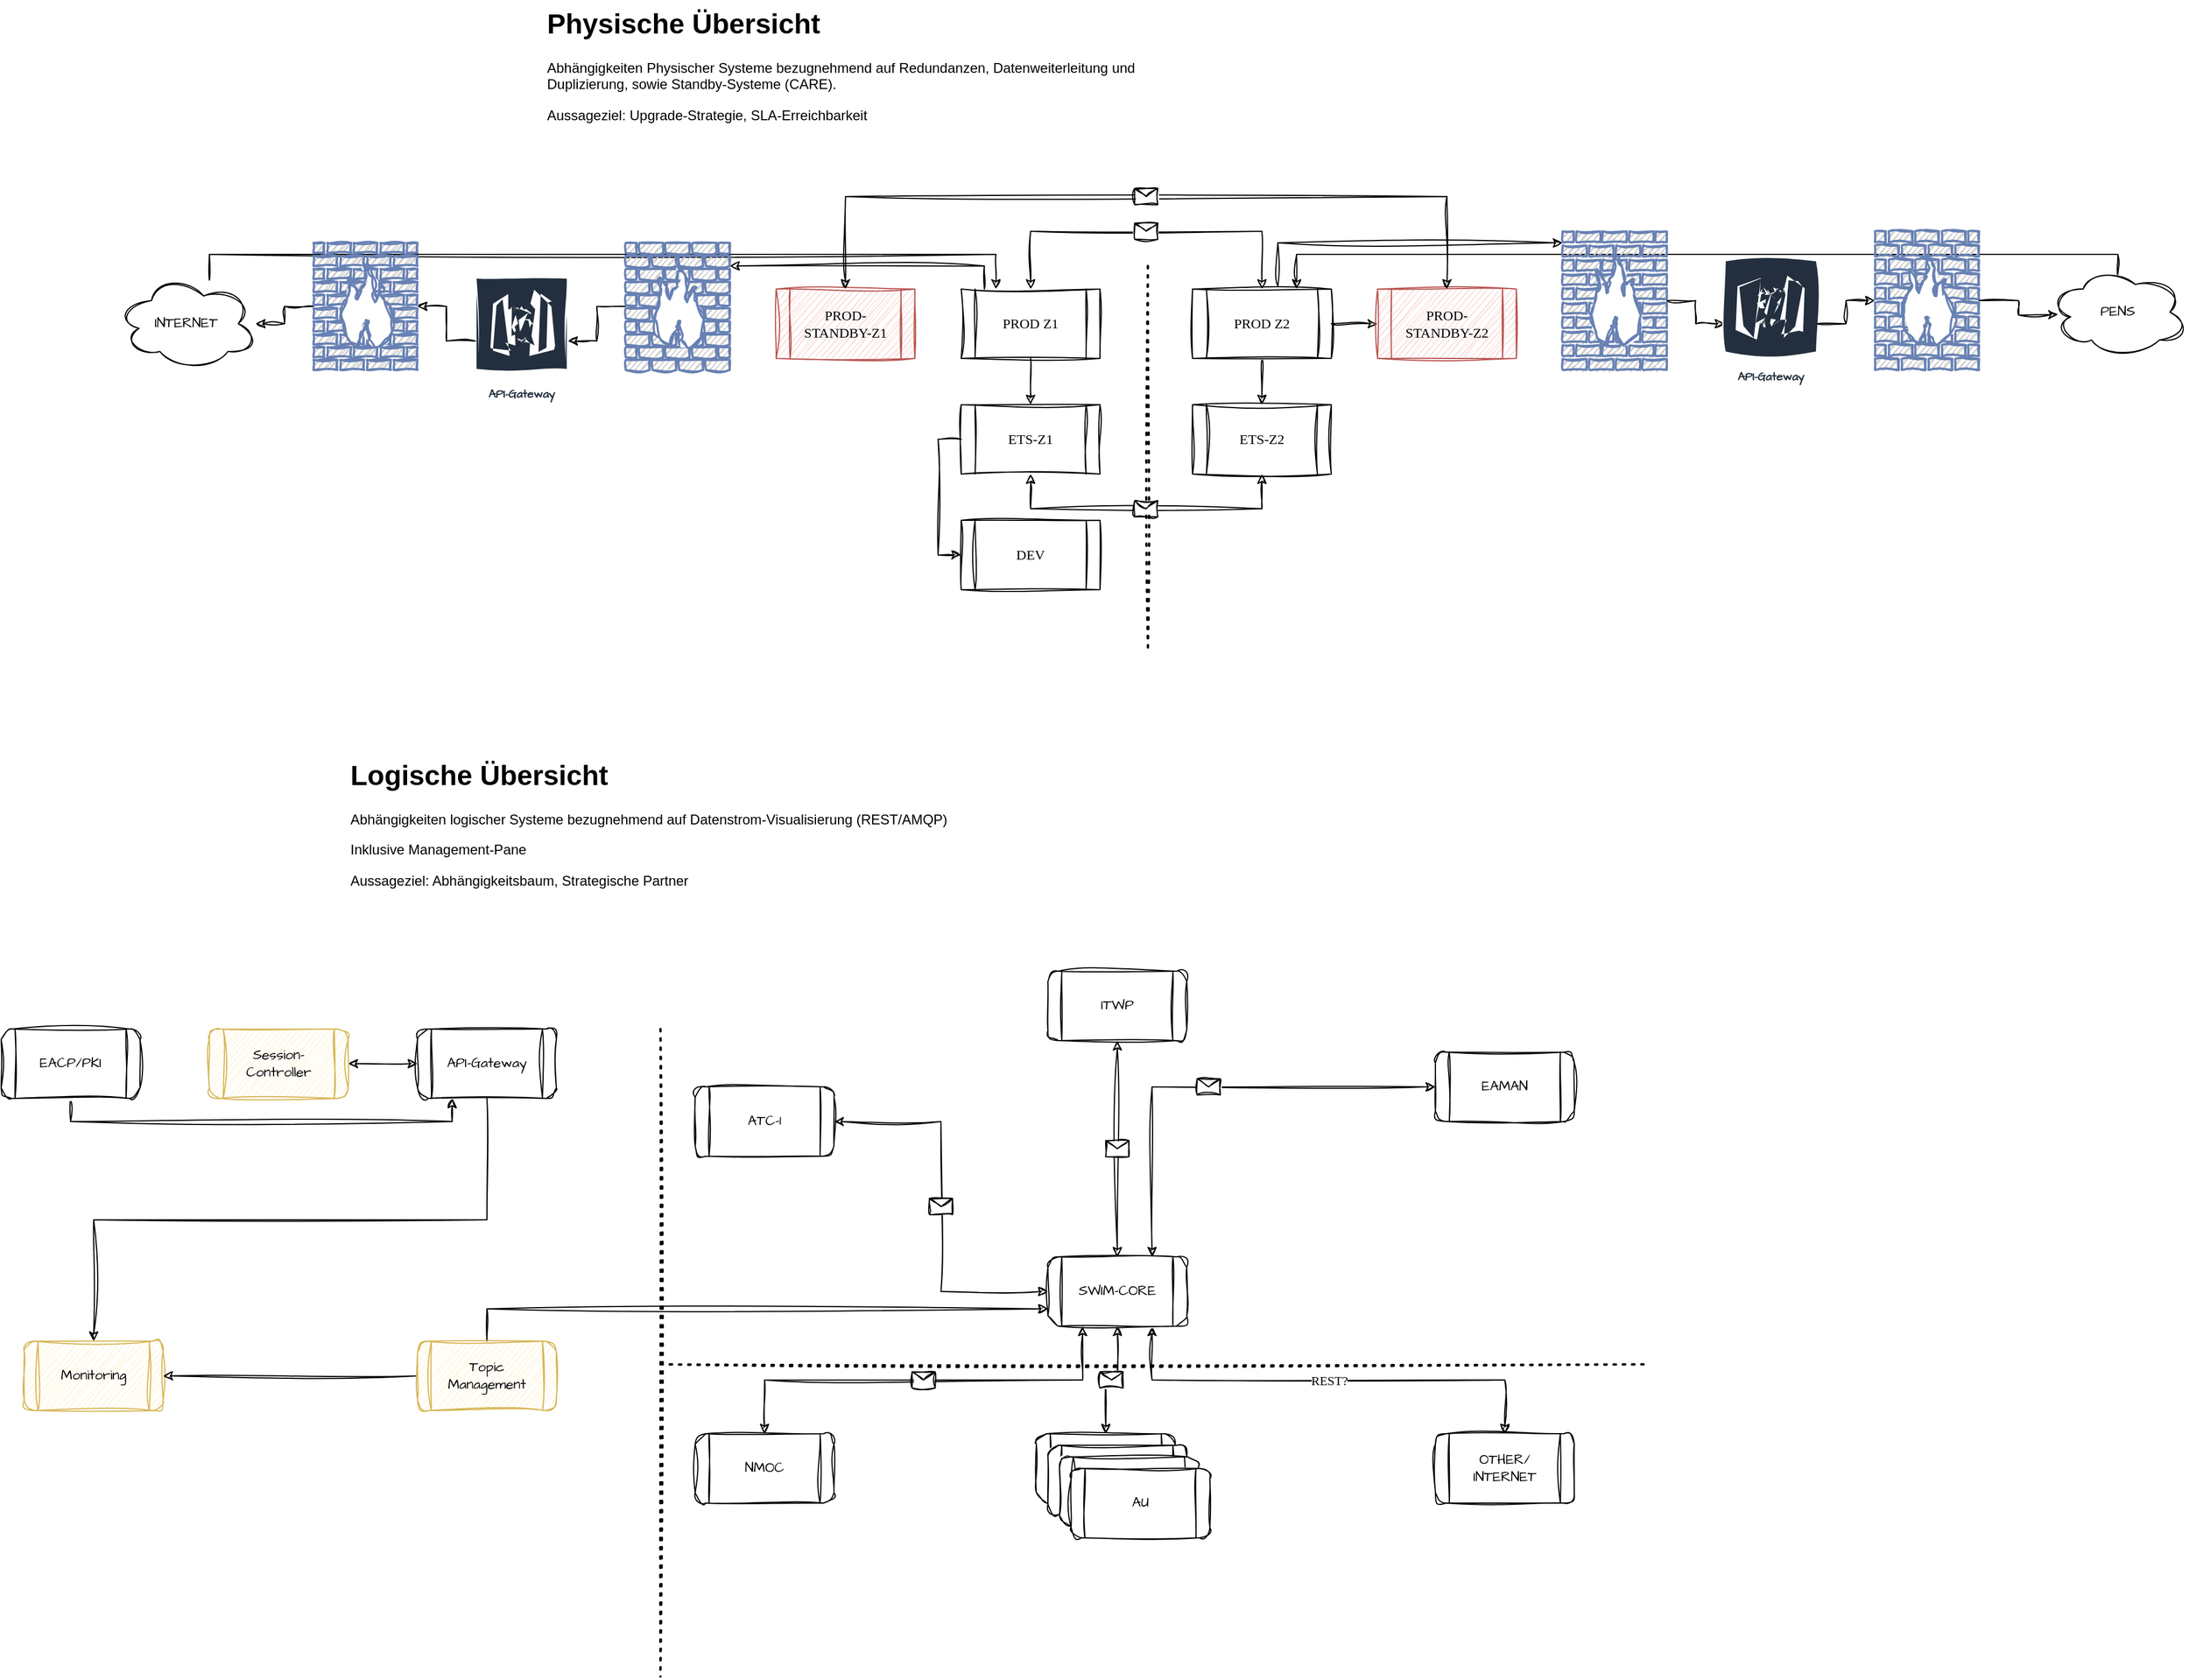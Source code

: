 <mxfile version="26.0.5">
  <diagram name="Seite-1" id="N6wP8AmEV-oBOFYX_fqh">
    <mxGraphModel dx="2595" dy="1584" grid="1" gridSize="10" guides="1" tooltips="1" connect="1" arrows="1" fold="1" page="1" pageScale="1" pageWidth="1169" pageHeight="827" background="none" math="0" shadow="0">
      <root>
        <mxCell id="0" />
        <mxCell id="1" parent="0" />
        <mxCell id="usbf3NHTf79TAdZlBes0-1" value="" style="endArrow=none;dashed=1;html=1;dashPattern=1 3;strokeWidth=2;rounded=0;labelBackgroundColor=none;fontColor=default;sketch=1;curveFitting=1;jiggle=2;" parent="1" edge="1">
          <mxGeometry width="50" height="50" relative="1" as="geometry">
            <mxPoint x="541.43" y="430" as="sourcePoint" />
            <mxPoint x="541.43" y="95" as="targetPoint" />
          </mxGeometry>
        </mxCell>
        <mxCell id="usbf3NHTf79TAdZlBes0-2" value="ETS-Z1" style="shape=process;whiteSpace=wrap;html=1;backgroundOutline=1;labelBackgroundColor=none;rounded=0;sketch=1;curveFitting=1;jiggle=2;fontFamily=Comic Sans MS;" parent="1" vertex="1">
          <mxGeometry x="380" y="220" width="120" height="60" as="geometry" />
        </mxCell>
        <mxCell id="usbf3NHTf79TAdZlBes0-3" value="DEV" style="shape=process;whiteSpace=wrap;html=1;backgroundOutline=1;labelBackgroundColor=none;rounded=0;sketch=1;curveFitting=1;jiggle=2;fontFamily=Comic Sans MS;" parent="1" vertex="1">
          <mxGeometry x="380" y="320" width="120" height="60" as="geometry" />
        </mxCell>
        <mxCell id="usbf3NHTf79TAdZlBes0-31" style="edgeStyle=orthogonalEdgeStyle;rounded=0;sketch=1;hachureGap=4;jiggle=2;curveFitting=1;orthogonalLoop=1;jettySize=auto;html=1;exitX=0;exitY=0.5;exitDx=0;exitDy=0;entryX=0;entryY=0.5;entryDx=0;entryDy=0;fontFamily=Architects Daughter;fontSource=https%3A%2F%2Ffonts.googleapis.com%2Fcss%3Ffamily%3DArchitects%2BDaughter;" parent="1" source="usbf3NHTf79TAdZlBes0-2" target="usbf3NHTf79TAdZlBes0-3" edge="1">
          <mxGeometry relative="1" as="geometry">
            <Array as="points">
              <mxPoint x="360" y="250" />
              <mxPoint x="360" y="350" />
            </Array>
          </mxGeometry>
        </mxCell>
        <mxCell id="usbf3NHTf79TAdZlBes0-4" value="PROD Z1" style="shape=process;whiteSpace=wrap;html=1;backgroundOutline=1;labelBackgroundColor=none;rounded=0;sketch=1;curveFitting=1;jiggle=2;fontFamily=Comic Sans MS;" parent="1" vertex="1">
          <mxGeometry x="380" y="120" width="120" height="60" as="geometry" />
        </mxCell>
        <mxCell id="usbf3NHTf79TAdZlBes0-22" style="edgeStyle=orthogonalEdgeStyle;rounded=0;orthogonalLoop=1;jettySize=auto;html=1;exitX=0.5;exitY=1;exitDx=0;exitDy=0;labelBackgroundColor=none;fontColor=default;sketch=1;curveFitting=1;jiggle=2;" parent="1" source="usbf3NHTf79TAdZlBes0-5" target="usbf3NHTf79TAdZlBes0-18" edge="1">
          <mxGeometry relative="1" as="geometry" />
        </mxCell>
        <mxCell id="usbf3NHTf79TAdZlBes0-66" style="edgeStyle=orthogonalEdgeStyle;rounded=0;sketch=1;hachureGap=4;jiggle=2;curveFitting=1;orthogonalLoop=1;jettySize=auto;html=1;fontFamily=Architects Daughter;fontSource=https%3A%2F%2Ffonts.googleapis.com%2Fcss%3Ffamily%3DArchitects%2BDaughter;exitX=0.615;exitY=-0.047;exitDx=0;exitDy=0;exitPerimeter=0;" parent="1" source="usbf3NHTf79TAdZlBes0-5" target="usbf3NHTf79TAdZlBes0-38" edge="1">
          <mxGeometry relative="1" as="geometry">
            <Array as="points">
              <mxPoint x="654" y="80" />
            </Array>
          </mxGeometry>
        </mxCell>
        <mxCell id="usbf3NHTf79TAdZlBes0-72" style="edgeStyle=orthogonalEdgeStyle;rounded=1;sketch=1;hachureGap=4;jiggle=2;curveFitting=1;orthogonalLoop=1;jettySize=auto;html=1;entryX=0;entryY=0.5;entryDx=0;entryDy=0;fontFamily=Architects Daughter;fontSource=https%3A%2F%2Ffonts.googleapis.com%2Fcss%3Ffamily%3DArchitects%2BDaughter;" parent="1" source="usbf3NHTf79TAdZlBes0-5" target="usbf3NHTf79TAdZlBes0-6" edge="1">
          <mxGeometry relative="1" as="geometry" />
        </mxCell>
        <mxCell id="usbf3NHTf79TAdZlBes0-5" value="PROD Z2" style="shape=process;whiteSpace=wrap;html=1;backgroundOutline=1;labelBackgroundColor=none;rounded=0;sketch=1;curveFitting=1;jiggle=2;fontFamily=Comic Sans MS;" parent="1" vertex="1">
          <mxGeometry x="580" y="120" width="120" height="60" as="geometry" />
        </mxCell>
        <mxCell id="usbf3NHTf79TAdZlBes0-6" value="PROD-STANDBY-Z2" style="shape=process;whiteSpace=wrap;html=1;backgroundOutline=1;labelBackgroundColor=none;rounded=0;sketch=1;curveFitting=1;jiggle=2;fontFamily=Comic Sans MS;fillColor=#f8cecc;strokeColor=#b85450;" parent="1" vertex="1">
          <mxGeometry x="740" y="120" width="120" height="60" as="geometry" />
        </mxCell>
        <mxCell id="usbf3NHTf79TAdZlBes0-7" value="PROD-STANDBY-Z1" style="shape=process;whiteSpace=wrap;html=1;backgroundOutline=1;labelBackgroundColor=none;rounded=0;sketch=1;curveFitting=1;jiggle=2;fontFamily=Comic Sans MS;fillColor=#f8cecc;strokeColor=#b85450;" parent="1" vertex="1">
          <mxGeometry x="220" y="120" width="120" height="60" as="geometry" />
        </mxCell>
        <mxCell id="usbf3NHTf79TAdZlBes0-14" value="" style="endArrow=classic;html=1;rounded=0;exitX=0.5;exitY=0;exitDx=0;exitDy=0;edgeStyle=orthogonalEdgeStyle;entryX=0.5;entryY=0;entryDx=0;entryDy=0;startArrow=classic;startFill=1;labelBackgroundColor=none;fontColor=default;sketch=1;curveFitting=1;jiggle=2;" parent="1" source="usbf3NHTf79TAdZlBes0-7" target="usbf3NHTf79TAdZlBes0-6" edge="1">
          <mxGeometry relative="1" as="geometry">
            <mxPoint x="330" y="80" as="sourcePoint" />
            <mxPoint x="430" y="80" as="targetPoint" />
            <Array as="points">
              <mxPoint x="280" y="40" />
              <mxPoint x="800" y="40" />
            </Array>
          </mxGeometry>
        </mxCell>
        <mxCell id="usbf3NHTf79TAdZlBes0-15" value="" style="shape=message;html=1;outlineConnect=0;labelBackgroundColor=none;rounded=0;sketch=1;curveFitting=1;jiggle=2;" parent="usbf3NHTf79TAdZlBes0-14" vertex="1">
          <mxGeometry width="20" height="14" relative="1" as="geometry">
            <mxPoint x="-10" y="-7" as="offset" />
          </mxGeometry>
        </mxCell>
        <mxCell id="usbf3NHTf79TAdZlBes0-16" value="" style="endArrow=classic;html=1;rounded=0;exitX=0.5;exitY=0;exitDx=0;exitDy=0;edgeStyle=orthogonalEdgeStyle;entryX=0.5;entryY=0;entryDx=0;entryDy=0;startArrow=classic;startFill=1;labelBackgroundColor=none;fontColor=default;sketch=1;curveFitting=1;jiggle=2;" parent="1" source="usbf3NHTf79TAdZlBes0-4" target="usbf3NHTf79TAdZlBes0-5" edge="1">
          <mxGeometry relative="1" as="geometry">
            <mxPoint x="290" y="130" as="sourcePoint" />
            <mxPoint x="810" y="130" as="targetPoint" />
            <Array as="points">
              <mxPoint x="440" y="70" />
              <mxPoint x="640" y="70" />
            </Array>
          </mxGeometry>
        </mxCell>
        <mxCell id="usbf3NHTf79TAdZlBes0-17" value="" style="shape=message;html=1;outlineConnect=0;labelBackgroundColor=none;rounded=0;sketch=1;curveFitting=1;jiggle=2;" parent="usbf3NHTf79TAdZlBes0-16" vertex="1">
          <mxGeometry width="20" height="14" relative="1" as="geometry">
            <mxPoint x="-10" y="-7" as="offset" />
          </mxGeometry>
        </mxCell>
        <mxCell id="usbf3NHTf79TAdZlBes0-18" value="ETS-Z2" style="shape=process;whiteSpace=wrap;html=1;backgroundOutline=1;labelBackgroundColor=none;rounded=0;sketch=1;curveFitting=1;jiggle=2;fontFamily=Comic Sans MS;" parent="1" vertex="1">
          <mxGeometry x="580" y="220" width="120" height="60" as="geometry" />
        </mxCell>
        <mxCell id="usbf3NHTf79TAdZlBes0-19" value="" style="endArrow=classic;html=1;rounded=0;exitX=0.5;exitY=1;exitDx=0;exitDy=0;entryX=0.5;entryY=0;entryDx=0;entryDy=0;labelBackgroundColor=none;fontColor=default;sketch=1;curveFitting=1;jiggle=2;" parent="1" source="usbf3NHTf79TAdZlBes0-4" target="usbf3NHTf79TAdZlBes0-2" edge="1">
          <mxGeometry width="50" height="50" relative="1" as="geometry">
            <mxPoint x="420" y="300" as="sourcePoint" />
            <mxPoint x="470" y="250" as="targetPoint" />
            <Array as="points">
              <mxPoint x="440" y="210" />
            </Array>
          </mxGeometry>
        </mxCell>
        <mxCell id="usbf3NHTf79TAdZlBes0-47" style="edgeStyle=orthogonalEdgeStyle;rounded=0;sketch=1;hachureGap=4;jiggle=2;curveFitting=1;orthogonalLoop=1;jettySize=auto;html=1;entryX=0.25;entryY=0;entryDx=0;entryDy=0;fontFamily=Architects Daughter;fontSource=https%3A%2F%2Ffonts.googleapis.com%2Fcss%3Ffamily%3DArchitects%2BDaughter;" parent="1" source="usbf3NHTf79TAdZlBes0-23" target="usbf3NHTf79TAdZlBes0-4" edge="1">
          <mxGeometry relative="1" as="geometry">
            <Array as="points">
              <mxPoint x="-270" y="90" />
              <mxPoint x="410" y="90" />
            </Array>
          </mxGeometry>
        </mxCell>
        <mxCell id="usbf3NHTf79TAdZlBes0-23" value="INTERNET" style="ellipse;shape=cloud;whiteSpace=wrap;html=1;sketch=1;hachureGap=4;jiggle=2;curveFitting=1;fontFamily=Architects Daughter;fontSource=https%3A%2F%2Ffonts.googleapis.com%2Fcss%3Ffamily%3DArchitects%2BDaughter;" parent="1" vertex="1">
          <mxGeometry x="-350" y="110" width="120" height="80" as="geometry" />
        </mxCell>
        <mxCell id="usbf3NHTf79TAdZlBes0-48" style="edgeStyle=orthogonalEdgeStyle;rounded=0;sketch=1;hachureGap=4;jiggle=2;curveFitting=1;orthogonalLoop=1;jettySize=auto;html=1;fontFamily=Architects Daughter;fontSource=https%3A%2F%2Ffonts.googleapis.com%2Fcss%3Ffamily%3DArchitects%2BDaughter;" parent="1" source="usbf3NHTf79TAdZlBes0-28" target="usbf3NHTf79TAdZlBes0-42" edge="1">
          <mxGeometry relative="1" as="geometry" />
        </mxCell>
        <mxCell id="usbf3NHTf79TAdZlBes0-28" value="" style="fontColor=#0066CC;verticalAlign=top;verticalLabelPosition=bottom;labelPosition=center;align=center;html=1;outlineConnect=0;fillColor=#CCCCCC;strokeColor=#6881B3;gradientColor=none;gradientDirection=north;strokeWidth=2;shape=mxgraph.networks.firewall;sketch=1;hachureGap=4;jiggle=2;curveFitting=1;fontFamily=Architects Daughter;fontSource=https%3A%2F%2Ffonts.googleapis.com%2Fcss%3Ffamily%3DArchitects%2BDaughter;" parent="1" vertex="1">
          <mxGeometry x="90" y="80" width="90" height="110" as="geometry" />
        </mxCell>
        <mxCell id="usbf3NHTf79TAdZlBes0-29" style="edgeStyle=orthogonalEdgeStyle;rounded=0;sketch=1;hachureGap=4;jiggle=2;curveFitting=1;orthogonalLoop=1;jettySize=auto;html=1;exitX=0.167;exitY=0;exitDx=0;exitDy=0;fontFamily=Architects Daughter;fontSource=https%3A%2F%2Ffonts.googleapis.com%2Fcss%3Ffamily%3DArchitects%2BDaughter;exitPerimeter=0;" parent="1" source="usbf3NHTf79TAdZlBes0-4" edge="1">
          <mxGeometry relative="1" as="geometry">
            <mxPoint x="180" y="100" as="targetPoint" />
            <Array as="points">
              <mxPoint x="400" y="100" />
              <mxPoint x="180" y="100" />
            </Array>
          </mxGeometry>
        </mxCell>
        <mxCell id="usbf3NHTf79TAdZlBes0-65" style="edgeStyle=orthogonalEdgeStyle;rounded=0;sketch=1;hachureGap=4;jiggle=2;curveFitting=1;orthogonalLoop=1;jettySize=auto;html=1;entryX=0.75;entryY=0;entryDx=0;entryDy=0;fontFamily=Architects Daughter;fontSource=https%3A%2F%2Ffonts.googleapis.com%2Fcss%3Ffamily%3DArchitects%2BDaughter;" parent="1" target="usbf3NHTf79TAdZlBes0-5" edge="1">
          <mxGeometry relative="1" as="geometry">
            <mxPoint x="1380" y="110.0" as="sourcePoint" />
            <Array as="points">
              <mxPoint x="1380" y="90" />
              <mxPoint x="670" y="90" />
            </Array>
          </mxGeometry>
        </mxCell>
        <mxCell id="usbf3NHTf79TAdZlBes0-34" value="PENS" style="ellipse;shape=cloud;whiteSpace=wrap;html=1;sketch=1;hachureGap=4;jiggle=2;curveFitting=1;fontFamily=Architects Daughter;fontSource=https%3A%2F%2Ffonts.googleapis.com%2Fcss%3Ffamily%3DArchitects%2BDaughter;" parent="1" vertex="1">
          <mxGeometry x="1320" y="100" width="120" height="80" as="geometry" />
        </mxCell>
        <mxCell id="usbf3NHTf79TAdZlBes0-41" style="edgeStyle=orthogonalEdgeStyle;rounded=0;sketch=1;hachureGap=4;jiggle=2;curveFitting=1;orthogonalLoop=1;jettySize=auto;html=1;fontFamily=Architects Daughter;fontSource=https%3A%2F%2Ffonts.googleapis.com%2Fcss%3Ffamily%3DArchitects%2BDaughter;" parent="1" source="usbf3NHTf79TAdZlBes0-37" target="usbf3NHTf79TAdZlBes0-23" edge="1">
          <mxGeometry relative="1" as="geometry" />
        </mxCell>
        <mxCell id="usbf3NHTf79TAdZlBes0-37" value="" style="fontColor=#0066CC;verticalAlign=top;verticalLabelPosition=bottom;labelPosition=center;align=center;html=1;outlineConnect=0;fillColor=#CCCCCC;strokeColor=#6881B3;gradientColor=none;gradientDirection=north;strokeWidth=2;shape=mxgraph.networks.firewall;sketch=1;hachureGap=4;jiggle=2;curveFitting=1;fontFamily=Architects Daughter;fontSource=https%3A%2F%2Ffonts.googleapis.com%2Fcss%3Ffamily%3DArchitects%2BDaughter;" parent="1" vertex="1">
          <mxGeometry x="-180" y="80" width="90" height="110" as="geometry" />
        </mxCell>
        <mxCell id="usbf3NHTf79TAdZlBes0-62" style="edgeStyle=orthogonalEdgeStyle;rounded=0;sketch=1;hachureGap=4;jiggle=2;curveFitting=1;orthogonalLoop=1;jettySize=auto;html=1;exitX=1;exitY=0.5;exitDx=0;exitDy=0;exitPerimeter=0;fontFamily=Architects Daughter;fontSource=https%3A%2F%2Ffonts.googleapis.com%2Fcss%3Ffamily%3DArchitects%2BDaughter;" parent="1" source="usbf3NHTf79TAdZlBes0-38" target="usbf3NHTf79TAdZlBes0-43" edge="1">
          <mxGeometry relative="1" as="geometry" />
        </mxCell>
        <mxCell id="usbf3NHTf79TAdZlBes0-38" value="" style="fontColor=#0066CC;verticalAlign=top;verticalLabelPosition=bottom;labelPosition=center;align=center;html=1;outlineConnect=0;fillColor=#CCCCCC;strokeColor=#6881B3;gradientColor=none;gradientDirection=north;strokeWidth=2;shape=mxgraph.networks.firewall;sketch=1;hachureGap=4;jiggle=2;curveFitting=1;fontFamily=Architects Daughter;fontSource=https%3A%2F%2Ffonts.googleapis.com%2Fcss%3Ffamily%3DArchitects%2BDaughter;" parent="1" vertex="1">
          <mxGeometry x="900" y="70" width="90" height="120" as="geometry" />
        </mxCell>
        <mxCell id="usbf3NHTf79TAdZlBes0-39" value="" style="fontColor=#0066CC;verticalAlign=top;verticalLabelPosition=bottom;labelPosition=center;align=center;html=1;outlineConnect=0;fillColor=#CCCCCC;strokeColor=#6881B3;gradientColor=none;gradientDirection=north;strokeWidth=2;shape=mxgraph.networks.firewall;sketch=1;hachureGap=4;jiggle=2;curveFitting=1;fontFamily=Architects Daughter;fontSource=https%3A%2F%2Ffonts.googleapis.com%2Fcss%3Ffamily%3DArchitects%2BDaughter;" parent="1" vertex="1">
          <mxGeometry x="1170" y="70" width="90" height="120" as="geometry" />
        </mxCell>
        <mxCell id="usbf3NHTf79TAdZlBes0-49" style="edgeStyle=orthogonalEdgeStyle;rounded=0;sketch=1;hachureGap=4;jiggle=2;curveFitting=1;orthogonalLoop=1;jettySize=auto;html=1;fontFamily=Architects Daughter;fontSource=https%3A%2F%2Ffonts.googleapis.com%2Fcss%3Ffamily%3DArchitects%2BDaughter;" parent="1" source="usbf3NHTf79TAdZlBes0-42" target="usbf3NHTf79TAdZlBes0-37" edge="1">
          <mxGeometry relative="1" as="geometry" />
        </mxCell>
        <mxCell id="usbf3NHTf79TAdZlBes0-42" value="API-Gateway" style="sketch=1;outlineConnect=0;fontColor=#232F3E;gradientColor=none;strokeColor=#ffffff;fillColor=#232F3E;dashed=0;verticalLabelPosition=middle;verticalAlign=bottom;align=center;html=1;whiteSpace=wrap;fontSize=10;fontStyle=1;spacing=3;shape=mxgraph.aws4.productIcon;prIcon=mxgraph.aws4.api_gateway;hachureGap=4;jiggle=2;curveFitting=1;fontFamily=Architects Daughter;fontSource=https%3A%2F%2Ffonts.googleapis.com%2Fcss%3Ffamily%3DArchitects%2BDaughter;" parent="1" vertex="1">
          <mxGeometry x="-40" y="110" width="80" height="110" as="geometry" />
        </mxCell>
        <mxCell id="usbf3NHTf79TAdZlBes0-43" value="API-Gateway" style="sketch=1;outlineConnect=0;fontColor=#232F3E;gradientColor=none;strokeColor=#ffffff;fillColor=#232F3E;dashed=0;verticalLabelPosition=middle;verticalAlign=bottom;align=center;html=1;whiteSpace=wrap;fontSize=10;fontStyle=1;spacing=3;shape=mxgraph.aws4.productIcon;prIcon=mxgraph.aws4.api_gateway;hachureGap=4;jiggle=2;curveFitting=1;fontFamily=Architects Daughter;fontSource=https%3A%2F%2Ffonts.googleapis.com%2Fcss%3Ffamily%3DArchitects%2BDaughter;" parent="1" vertex="1">
          <mxGeometry x="1040" y="95" width="80" height="110" as="geometry" />
        </mxCell>
        <mxCell id="usbf3NHTf79TAdZlBes0-57" value="" style="endArrow=classic;html=1;rounded=0;exitX=0.5;exitY=1;exitDx=0;exitDy=0;edgeStyle=orthogonalEdgeStyle;entryX=0.5;entryY=1;entryDx=0;entryDy=0;startArrow=classic;startFill=1;labelBackgroundColor=none;fontColor=default;sketch=1;curveFitting=1;jiggle=2;" parent="1" source="usbf3NHTf79TAdZlBes0-2" target="usbf3NHTf79TAdZlBes0-18" edge="1">
          <mxGeometry relative="1" as="geometry">
            <mxPoint x="445" y="360" as="sourcePoint" />
            <mxPoint x="645" y="360" as="targetPoint" />
            <Array as="points">
              <mxPoint x="440" y="310" />
              <mxPoint x="640" y="310" />
            </Array>
          </mxGeometry>
        </mxCell>
        <mxCell id="usbf3NHTf79TAdZlBes0-58" value="" style="shape=message;html=1;outlineConnect=0;labelBackgroundColor=none;rounded=0;sketch=1;curveFitting=1;jiggle=2;" parent="usbf3NHTf79TAdZlBes0-57" vertex="1">
          <mxGeometry width="20" height="14" relative="1" as="geometry">
            <mxPoint x="-10" y="-7" as="offset" />
          </mxGeometry>
        </mxCell>
        <mxCell id="usbf3NHTf79TAdZlBes0-63" style="edgeStyle=orthogonalEdgeStyle;rounded=0;sketch=1;hachureGap=4;jiggle=2;curveFitting=1;orthogonalLoop=1;jettySize=auto;html=1;entryX=0;entryY=0.5;entryDx=0;entryDy=0;entryPerimeter=0;fontFamily=Architects Daughter;fontSource=https%3A%2F%2Ffonts.googleapis.com%2Fcss%3Ffamily%3DArchitects%2BDaughter;" parent="1" source="usbf3NHTf79TAdZlBes0-43" target="usbf3NHTf79TAdZlBes0-39" edge="1">
          <mxGeometry relative="1" as="geometry" />
        </mxCell>
        <mxCell id="usbf3NHTf79TAdZlBes0-64" style="edgeStyle=orthogonalEdgeStyle;rounded=0;sketch=1;hachureGap=4;jiggle=2;curveFitting=1;orthogonalLoop=1;jettySize=auto;html=1;entryX=0.07;entryY=0.4;entryDx=0;entryDy=0;entryPerimeter=0;fontFamily=Architects Daughter;fontSource=https%3A%2F%2Ffonts.googleapis.com%2Fcss%3Ffamily%3DArchitects%2BDaughter;" parent="1" source="usbf3NHTf79TAdZlBes0-39" edge="1">
          <mxGeometry relative="1" as="geometry">
            <mxPoint x="1328.4" y="142" as="targetPoint" />
          </mxGeometry>
        </mxCell>
        <mxCell id="usbf3NHTf79TAdZlBes0-68" value="" style="endArrow=none;dashed=1;html=1;dashPattern=1 3;strokeWidth=2;rounded=0;sketch=1;hachureGap=4;jiggle=2;curveFitting=1;fontFamily=Architects Daughter;fontSource=https%3A%2F%2Ffonts.googleapis.com%2Fcss%3Ffamily%3DArchitects%2BDaughter;" parent="1" edge="1">
          <mxGeometry width="50" height="50" relative="1" as="geometry">
            <mxPoint x="120" y="1050" as="sourcePoint" />
            <mxPoint x="970" y="1050" as="targetPoint" />
          </mxGeometry>
        </mxCell>
        <mxCell id="usbf3NHTf79TAdZlBes0-69" value="ITWP" style="shape=process;whiteSpace=wrap;html=1;backgroundOutline=1;rounded=1;sketch=1;hachureGap=4;jiggle=2;curveFitting=1;fontFamily=Architects Daughter;fontSource=https%3A%2F%2Ffonts.googleapis.com%2Fcss%3Ffamily%3DArchitects%2BDaughter;" parent="1" vertex="1">
          <mxGeometry x="455" y="710" width="120" height="60" as="geometry" />
        </mxCell>
        <mxCell id="usbf3NHTf79TAdZlBes0-70" value="EAMAN" style="shape=process;whiteSpace=wrap;html=1;backgroundOutline=1;rounded=1;sketch=1;hachureGap=4;jiggle=2;curveFitting=1;fontFamily=Architects Daughter;fontSource=https%3A%2F%2Ffonts.googleapis.com%2Fcss%3Ffamily%3DArchitects%2BDaughter;" parent="1" vertex="1">
          <mxGeometry x="790" y="780" width="120" height="60" as="geometry" />
        </mxCell>
        <mxCell id="usbf3NHTf79TAdZlBes0-71" value="&lt;div&gt;ATC-1&lt;/div&gt;" style="shape=process;whiteSpace=wrap;html=1;backgroundOutline=1;rounded=1;sketch=1;hachureGap=4;jiggle=2;curveFitting=1;fontFamily=Architects Daughter;fontSource=https%3A%2F%2Ffonts.googleapis.com%2Fcss%3Ffamily%3DArchitects%2BDaughter;" parent="1" vertex="1">
          <mxGeometry x="150" y="810" width="120" height="60" as="geometry" />
        </mxCell>
        <mxCell id="RPAZHllOYNU17tTeJJBk-25" value="&lt;font face=&quot;Comic Sans MS&quot;&gt;REST?&lt;/font&gt;" style="edgeStyle=orthogonalEdgeStyle;rounded=0;orthogonalLoop=1;jettySize=auto;html=1;exitX=0.75;exitY=1;exitDx=0;exitDy=0;entryX=0.5;entryY=0;entryDx=0;entryDy=0;sketch=1;curveFitting=1;jiggle=2;startArrow=classic;startFill=1;" edge="1" parent="1" source="RPAZHllOYNU17tTeJJBk-2" target="RPAZHllOYNU17tTeJJBk-8">
          <mxGeometry relative="1" as="geometry" />
        </mxCell>
        <mxCell id="RPAZHllOYNU17tTeJJBk-2" value="SWIM-CORE" style="shape=process;whiteSpace=wrap;html=1;backgroundOutline=1;rounded=1;sketch=1;hachureGap=4;jiggle=2;curveFitting=1;fontFamily=Architects Daughter;fontSource=https%3A%2F%2Ffonts.googleapis.com%2Fcss%3Ffamily%3DArchitects%2BDaughter;" vertex="1" parent="1">
          <mxGeometry x="455" y="957" width="120" height="60" as="geometry" />
        </mxCell>
        <mxCell id="RPAZHllOYNU17tTeJJBk-3" value="NMOC" style="shape=process;whiteSpace=wrap;html=1;backgroundOutline=1;rounded=1;sketch=1;hachureGap=4;jiggle=2;curveFitting=1;fontFamily=Architects Daughter;fontSource=https%3A%2F%2Ffonts.googleapis.com%2Fcss%3Ffamily%3DArchitects%2BDaughter;" vertex="1" parent="1">
          <mxGeometry x="150" y="1110" width="120" height="60" as="geometry" />
        </mxCell>
        <mxCell id="RPAZHllOYNU17tTeJJBk-4" value="AU" style="shape=process;whiteSpace=wrap;html=1;backgroundOutline=1;rounded=1;sketch=1;hachureGap=4;jiggle=2;curveFitting=1;fontFamily=Architects Daughter;fontSource=https%3A%2F%2Ffonts.googleapis.com%2Fcss%3Ffamily%3DArchitects%2BDaughter;" vertex="1" parent="1">
          <mxGeometry x="445" y="1110" width="120" height="60" as="geometry" />
        </mxCell>
        <mxCell id="RPAZHllOYNU17tTeJJBk-5" value="AU" style="shape=process;whiteSpace=wrap;html=1;backgroundOutline=1;rounded=1;sketch=1;hachureGap=4;jiggle=2;curveFitting=1;fontFamily=Architects Daughter;fontSource=https%3A%2F%2Ffonts.googleapis.com%2Fcss%3Ffamily%3DArchitects%2BDaughter;" vertex="1" parent="1">
          <mxGeometry x="455" y="1120" width="120" height="60" as="geometry" />
        </mxCell>
        <mxCell id="RPAZHllOYNU17tTeJJBk-6" value="AU" style="shape=process;whiteSpace=wrap;html=1;backgroundOutline=1;rounded=1;sketch=1;hachureGap=4;jiggle=2;curveFitting=1;fontFamily=Architects Daughter;fontSource=https%3A%2F%2Ffonts.googleapis.com%2Fcss%3Ffamily%3DArchitects%2BDaughter;" vertex="1" parent="1">
          <mxGeometry x="465" y="1130" width="120" height="60" as="geometry" />
        </mxCell>
        <mxCell id="RPAZHllOYNU17tTeJJBk-7" value="AU" style="shape=process;whiteSpace=wrap;html=1;backgroundOutline=1;rounded=1;sketch=1;hachureGap=4;jiggle=2;curveFitting=1;fontFamily=Architects Daughter;fontSource=https%3A%2F%2Ffonts.googleapis.com%2Fcss%3Ffamily%3DArchitects%2BDaughter;" vertex="1" parent="1">
          <mxGeometry x="475" y="1140" width="120" height="60" as="geometry" />
        </mxCell>
        <mxCell id="RPAZHllOYNU17tTeJJBk-8" value="OTHER/&lt;div&gt;INTERNET&lt;/div&gt;" style="shape=process;whiteSpace=wrap;html=1;backgroundOutline=1;rounded=1;sketch=1;hachureGap=4;jiggle=2;curveFitting=1;fontFamily=Architects Daughter;fontSource=https%3A%2F%2Ffonts.googleapis.com%2Fcss%3Ffamily%3DArchitects%2BDaughter;" vertex="1" parent="1">
          <mxGeometry x="790" y="1110" width="120" height="60" as="geometry" />
        </mxCell>
        <mxCell id="RPAZHllOYNU17tTeJJBk-21" value="" style="endArrow=classic;html=1;rounded=0;entryX=0.25;entryY=1;entryDx=0;entryDy=0;exitX=0.5;exitY=0;exitDx=0;exitDy=0;edgeStyle=orthogonalEdgeStyle;sketch=1;curveFitting=1;jiggle=2;flowAnimation=1;startArrow=classic;startFill=1;" edge="1" parent="1" source="RPAZHllOYNU17tTeJJBk-3" target="RPAZHllOYNU17tTeJJBk-2">
          <mxGeometry relative="1" as="geometry">
            <mxPoint x="-160" y="1070" as="sourcePoint" />
            <mxPoint x="-60" y="1070" as="targetPoint" />
          </mxGeometry>
        </mxCell>
        <mxCell id="RPAZHllOYNU17tTeJJBk-22" value="" style="shape=message;html=1;outlineConnect=0;sketch=1;curveFitting=1;jiggle=2;" vertex="1" parent="RPAZHllOYNU17tTeJJBk-21">
          <mxGeometry width="20" height="14" relative="1" as="geometry">
            <mxPoint x="-10" y="-7" as="offset" />
          </mxGeometry>
        </mxCell>
        <mxCell id="RPAZHllOYNU17tTeJJBk-23" value="" style="endArrow=classic;html=1;rounded=0;entryX=0.5;entryY=1;entryDx=0;entryDy=0;exitX=0.5;exitY=0;exitDx=0;exitDy=0;edgeStyle=orthogonalEdgeStyle;sketch=1;curveFitting=1;jiggle=2;flowAnimation=1;startArrow=classic;startFill=1;" edge="1" parent="1" source="RPAZHllOYNU17tTeJJBk-4" target="RPAZHllOYNU17tTeJJBk-2">
          <mxGeometry relative="1" as="geometry">
            <mxPoint x="220" y="1120" as="sourcePoint" />
            <mxPoint x="495" y="1027" as="targetPoint" />
          </mxGeometry>
        </mxCell>
        <mxCell id="RPAZHllOYNU17tTeJJBk-24" value="" style="shape=message;html=1;outlineConnect=0;sketch=1;curveFitting=1;jiggle=2;" vertex="1" parent="RPAZHllOYNU17tTeJJBk-23">
          <mxGeometry width="20" height="14" relative="1" as="geometry">
            <mxPoint x="-10" y="-7" as="offset" />
          </mxGeometry>
        </mxCell>
        <mxCell id="RPAZHllOYNU17tTeJJBk-26" value="" style="endArrow=classic;html=1;rounded=0;entryX=0.75;entryY=0;entryDx=0;entryDy=0;exitX=0;exitY=0.5;exitDx=0;exitDy=0;edgeStyle=orthogonalEdgeStyle;sketch=1;curveFitting=1;jiggle=2;flowAnimation=1;startArrow=classic;startFill=1;" edge="1" parent="1" source="usbf3NHTf79TAdZlBes0-70" target="RPAZHllOYNU17tTeJJBk-2">
          <mxGeometry relative="1" as="geometry">
            <mxPoint x="220" y="1120" as="sourcePoint" />
            <mxPoint x="495" y="1027" as="targetPoint" />
          </mxGeometry>
        </mxCell>
        <mxCell id="RPAZHllOYNU17tTeJJBk-27" value="" style="shape=message;html=1;outlineConnect=0;sketch=1;curveFitting=1;jiggle=2;" vertex="1" parent="RPAZHllOYNU17tTeJJBk-26">
          <mxGeometry width="20" height="14" relative="1" as="geometry">
            <mxPoint x="-10" y="-7" as="offset" />
          </mxGeometry>
        </mxCell>
        <mxCell id="RPAZHllOYNU17tTeJJBk-28" value="" style="endArrow=classic;html=1;rounded=0;entryX=0.5;entryY=1;entryDx=0;entryDy=0;exitX=0.5;exitY=0;exitDx=0;exitDy=0;edgeStyle=orthogonalEdgeStyle;sketch=1;curveFitting=1;jiggle=2;flowAnimation=1;startArrow=classic;startFill=1;" edge="1" parent="1" source="RPAZHllOYNU17tTeJJBk-2" target="usbf3NHTf79TAdZlBes0-69">
          <mxGeometry relative="1" as="geometry">
            <mxPoint x="220" y="1120" as="sourcePoint" />
            <mxPoint x="495" y="1027" as="targetPoint" />
          </mxGeometry>
        </mxCell>
        <mxCell id="RPAZHllOYNU17tTeJJBk-29" value="" style="shape=message;html=1;outlineConnect=0;sketch=1;curveFitting=1;jiggle=2;" vertex="1" parent="RPAZHllOYNU17tTeJJBk-28">
          <mxGeometry width="20" height="14" relative="1" as="geometry">
            <mxPoint x="-10" y="-7" as="offset" />
          </mxGeometry>
        </mxCell>
        <mxCell id="RPAZHllOYNU17tTeJJBk-30" value="" style="endArrow=classic;html=1;rounded=0;entryX=1;entryY=0.5;entryDx=0;entryDy=0;exitX=0;exitY=0.5;exitDx=0;exitDy=0;edgeStyle=orthogonalEdgeStyle;sketch=1;curveFitting=1;jiggle=2;flowAnimation=1;startArrow=classic;startFill=1;" edge="1" parent="1" source="RPAZHllOYNU17tTeJJBk-2" target="usbf3NHTf79TAdZlBes0-71">
          <mxGeometry relative="1" as="geometry">
            <mxPoint x="525" y="967" as="sourcePoint" />
            <mxPoint x="525" y="780" as="targetPoint" />
          </mxGeometry>
        </mxCell>
        <mxCell id="RPAZHllOYNU17tTeJJBk-31" value="" style="shape=message;html=1;outlineConnect=0;sketch=1;curveFitting=1;jiggle=2;" vertex="1" parent="RPAZHllOYNU17tTeJJBk-30">
          <mxGeometry width="20" height="14" relative="1" as="geometry">
            <mxPoint x="-10" y="-7" as="offset" />
          </mxGeometry>
        </mxCell>
        <mxCell id="RPAZHllOYNU17tTeJJBk-32" value="&lt;h1 style=&quot;margin-top: 0px;&quot;&gt;Physische Übersicht&lt;/h1&gt;&lt;p&gt;Abhängigkeiten Physischer Systeme bezugnehmend auf Redundanzen, Datenweiterleitung und Duplizierung, sowie Standby-Systeme (CARE).&lt;/p&gt;&lt;p&gt;Aussageziel: Upgrade-Strategie, SLA-Erreichbarkeit&lt;/p&gt;" style="text;html=1;whiteSpace=wrap;overflow=hidden;rounded=0;" vertex="1" parent="1">
          <mxGeometry x="20" y="-130" width="530" height="120" as="geometry" />
        </mxCell>
        <mxCell id="RPAZHllOYNU17tTeJJBk-33" value="&lt;h1 style=&quot;margin-top: 0px;&quot;&gt;Logische Übersicht&lt;/h1&gt;&lt;p&gt;Abhängigkeiten logischer Systeme bezugnehmend auf Datenstrom-Visualisierung (REST/AMQP)&lt;/p&gt;&lt;p&gt;Inklusive Management-Pane&lt;/p&gt;&lt;p&gt;Aussageziel: Abhängigkeitsbaum, Strategische Partner&lt;/p&gt;" style="text;html=1;whiteSpace=wrap;overflow=hidden;rounded=0;" vertex="1" parent="1">
          <mxGeometry x="-150" y="520" width="530" height="120" as="geometry" />
        </mxCell>
        <mxCell id="RPAZHllOYNU17tTeJJBk-34" value="" style="endArrow=none;dashed=1;html=1;dashPattern=1 3;strokeWidth=2;rounded=0;sketch=1;hachureGap=4;jiggle=2;curveFitting=1;fontFamily=Architects Daughter;fontSource=https%3A%2F%2Ffonts.googleapis.com%2Fcss%3Ffamily%3DArchitects%2BDaughter;" edge="1" parent="1">
          <mxGeometry width="50" height="50" relative="1" as="geometry">
            <mxPoint x="120" y="760" as="sourcePoint" />
            <mxPoint x="120" y="1320" as="targetPoint" />
          </mxGeometry>
        </mxCell>
        <mxCell id="RPAZHllOYNU17tTeJJBk-43" style="edgeStyle=orthogonalEdgeStyle;rounded=0;orthogonalLoop=1;jettySize=auto;html=1;exitX=0.5;exitY=1;exitDx=0;exitDy=0;entryX=0.5;entryY=0;entryDx=0;entryDy=0;sketch=1;curveFitting=1;jiggle=2;" edge="1" parent="1" source="RPAZHllOYNU17tTeJJBk-35" target="RPAZHllOYNU17tTeJJBk-38">
          <mxGeometry relative="1" as="geometry" />
        </mxCell>
        <mxCell id="RPAZHllOYNU17tTeJJBk-35" value="API-Gateway" style="shape=process;whiteSpace=wrap;html=1;backgroundOutline=1;rounded=1;sketch=1;hachureGap=4;jiggle=2;curveFitting=1;fontFamily=Architects Daughter;fontSource=https%3A%2F%2Ffonts.googleapis.com%2Fcss%3Ffamily%3DArchitects%2BDaughter;" vertex="1" parent="1">
          <mxGeometry x="-90" y="760" width="120" height="60" as="geometry" />
        </mxCell>
        <mxCell id="RPAZHllOYNU17tTeJJBk-42" style="edgeStyle=orthogonalEdgeStyle;rounded=0;orthogonalLoop=1;jettySize=auto;html=1;entryX=0;entryY=0.5;entryDx=0;entryDy=0;startArrow=classic;startFill=1;sketch=1;curveFitting=1;jiggle=2;" edge="1" parent="1" source="RPAZHllOYNU17tTeJJBk-36" target="RPAZHllOYNU17tTeJJBk-35">
          <mxGeometry relative="1" as="geometry" />
        </mxCell>
        <mxCell id="RPAZHllOYNU17tTeJJBk-36" value="Session-Controller" style="shape=process;whiteSpace=wrap;html=1;backgroundOutline=1;rounded=1;sketch=1;hachureGap=4;jiggle=2;curveFitting=1;fontFamily=Architects Daughter;fontSource=https%3A%2F%2Ffonts.googleapis.com%2Fcss%3Ffamily%3DArchitects%2BDaughter;fillColor=#fff2cc;strokeColor=#d6b656;" vertex="1" parent="1">
          <mxGeometry x="-270" y="760" width="120" height="60" as="geometry" />
        </mxCell>
        <mxCell id="RPAZHllOYNU17tTeJJBk-45" style="edgeStyle=orthogonalEdgeStyle;rounded=0;orthogonalLoop=1;jettySize=auto;html=1;exitX=0.5;exitY=1;exitDx=0;exitDy=0;entryX=0.25;entryY=1;entryDx=0;entryDy=0;sketch=1;curveFitting=1;jiggle=2;" edge="1" parent="1" source="RPAZHllOYNU17tTeJJBk-37" target="RPAZHllOYNU17tTeJJBk-35">
          <mxGeometry relative="1" as="geometry" />
        </mxCell>
        <mxCell id="RPAZHllOYNU17tTeJJBk-37" value="EACP/PKI" style="shape=process;whiteSpace=wrap;html=1;backgroundOutline=1;rounded=1;sketch=1;hachureGap=4;jiggle=2;curveFitting=1;fontFamily=Architects Daughter;fontSource=https%3A%2F%2Ffonts.googleapis.com%2Fcss%3Ffamily%3DArchitects%2BDaughter;" vertex="1" parent="1">
          <mxGeometry x="-450" y="760" width="120" height="60" as="geometry" />
        </mxCell>
        <mxCell id="RPAZHllOYNU17tTeJJBk-38" value="Monitoring" style="shape=process;whiteSpace=wrap;html=1;backgroundOutline=1;rounded=1;sketch=1;hachureGap=4;jiggle=2;curveFitting=1;fontFamily=Architects Daughter;fontSource=https%3A%2F%2Ffonts.googleapis.com%2Fcss%3Ffamily%3DArchitects%2BDaughter;fillColor=#fff2cc;strokeColor=#d6b656;" vertex="1" parent="1">
          <mxGeometry x="-430" y="1030" width="120" height="60" as="geometry" />
        </mxCell>
        <mxCell id="RPAZHllOYNU17tTeJJBk-41" style="edgeStyle=orthogonalEdgeStyle;rounded=0;orthogonalLoop=1;jettySize=auto;html=1;exitX=0.5;exitY=0;exitDx=0;exitDy=0;entryX=0;entryY=0.75;entryDx=0;entryDy=0;sketch=1;curveFitting=1;jiggle=2;" edge="1" parent="1" source="RPAZHllOYNU17tTeJJBk-39" target="RPAZHllOYNU17tTeJJBk-2">
          <mxGeometry relative="1" as="geometry" />
        </mxCell>
        <mxCell id="RPAZHllOYNU17tTeJJBk-44" style="edgeStyle=orthogonalEdgeStyle;rounded=0;orthogonalLoop=1;jettySize=auto;html=1;exitX=0;exitY=0.5;exitDx=0;exitDy=0;entryX=1;entryY=0.5;entryDx=0;entryDy=0;sketch=1;curveFitting=1;jiggle=2;" edge="1" parent="1" source="RPAZHllOYNU17tTeJJBk-39" target="RPAZHllOYNU17tTeJJBk-38">
          <mxGeometry relative="1" as="geometry" />
        </mxCell>
        <mxCell id="RPAZHllOYNU17tTeJJBk-39" value="Topic Management" style="shape=process;whiteSpace=wrap;html=1;backgroundOutline=1;rounded=1;sketch=1;hachureGap=4;jiggle=2;curveFitting=1;fontFamily=Architects Daughter;fontSource=https%3A%2F%2Ffonts.googleapis.com%2Fcss%3Ffamily%3DArchitects%2BDaughter;fillColor=#fff2cc;strokeColor=#d6b656;" vertex="1" parent="1">
          <mxGeometry x="-90" y="1030" width="120" height="60" as="geometry" />
        </mxCell>
      </root>
    </mxGraphModel>
  </diagram>
</mxfile>
